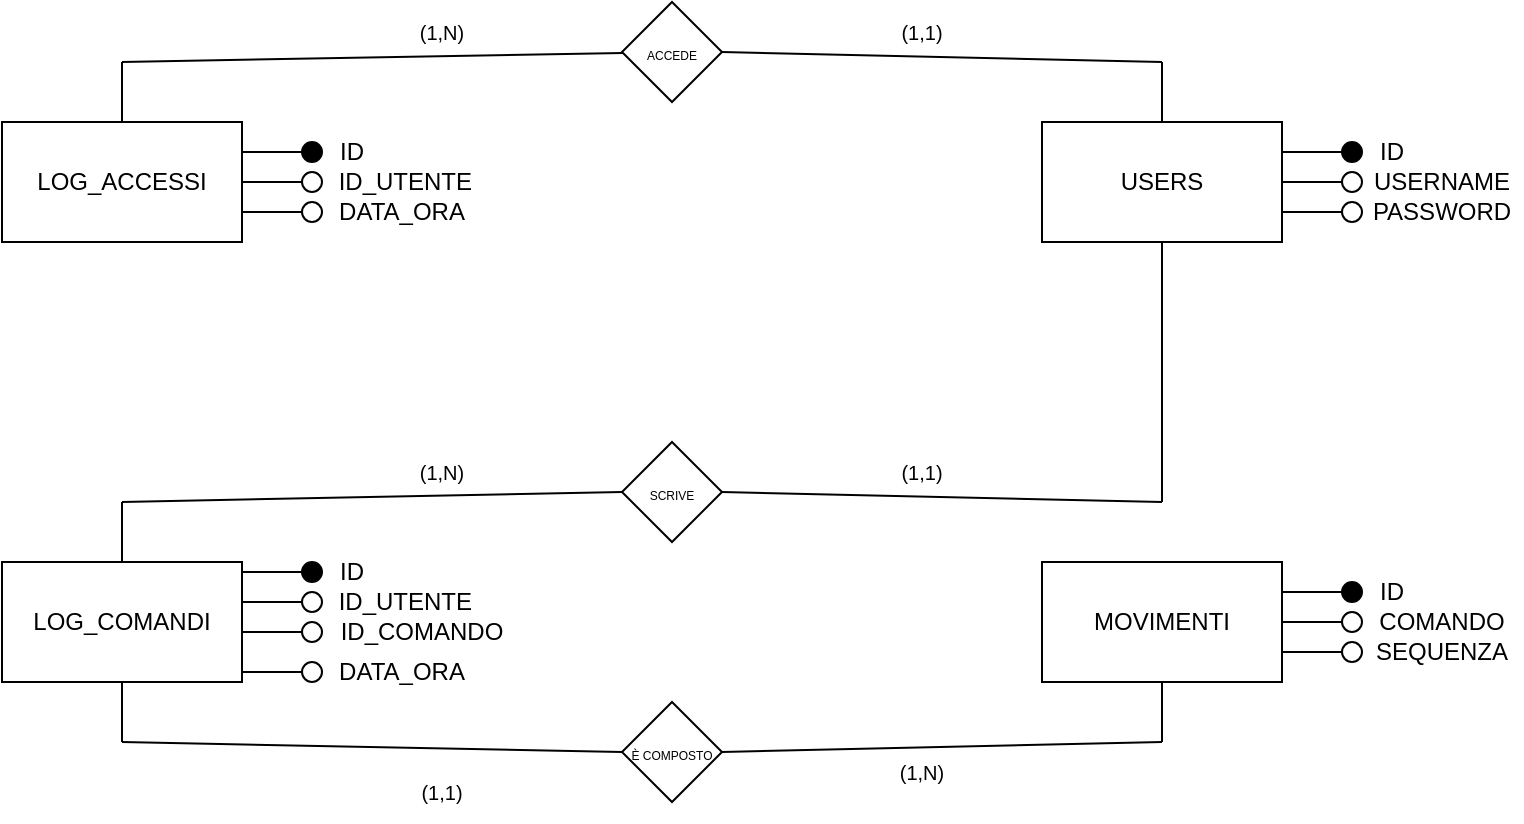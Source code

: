 <mxfile version="16.2.7" type="device"><diagram id="RmU6BUPUffelsP5BaO0E" name="Page-1"><mxGraphModel dx="1422" dy="739" grid="0" gridSize="10" guides="1" tooltips="1" connect="1" arrows="1" fold="1" page="1" pageScale="1" pageWidth="827" pageHeight="1169" math="0" shadow="0"><root><mxCell id="0"/><mxCell id="1" parent="0"/><mxCell id="_Wyx9oSVBJZGC4UetRyl-4" value="MOVIMENTI" style="rounded=0;whiteSpace=wrap;html=1;" vertex="1" parent="1"><mxGeometry x="560" y="340" width="120" height="60" as="geometry"/></mxCell><mxCell id="_Wyx9oSVBJZGC4UetRyl-5" value="" style="endArrow=none;html=1;rounded=0;exitX=1;exitY=0.75;exitDx=0;exitDy=0;" edge="1" parent="1" source="_Wyx9oSVBJZGC4UetRyl-4"><mxGeometry width="50" height="50" relative="1" as="geometry"><mxPoint x="540" y="470" as="sourcePoint"/><mxPoint x="710" y="385" as="targetPoint"/></mxGeometry></mxCell><mxCell id="_Wyx9oSVBJZGC4UetRyl-6" value="" style="ellipse;whiteSpace=wrap;html=1;aspect=fixed;" vertex="1" parent="1"><mxGeometry x="710" y="380" width="10" height="10" as="geometry"/></mxCell><mxCell id="_Wyx9oSVBJZGC4UetRyl-11" value="" style="endArrow=none;html=1;rounded=0;exitX=1;exitY=0.5;exitDx=0;exitDy=0;" edge="1" parent="1" source="_Wyx9oSVBJZGC4UetRyl-4"><mxGeometry width="50" height="50" relative="1" as="geometry"><mxPoint x="690" y="395" as="sourcePoint"/><mxPoint x="710" y="370" as="targetPoint"/></mxGeometry></mxCell><mxCell id="_Wyx9oSVBJZGC4UetRyl-12" value="" style="ellipse;whiteSpace=wrap;html=1;aspect=fixed;" vertex="1" parent="1"><mxGeometry x="710" y="365" width="10" height="10" as="geometry"/></mxCell><mxCell id="_Wyx9oSVBJZGC4UetRyl-13" value="" style="endArrow=none;html=1;rounded=0;exitX=1;exitY=0.25;exitDx=0;exitDy=0;" edge="1" parent="1" source="_Wyx9oSVBJZGC4UetRyl-4"><mxGeometry width="50" height="50" relative="1" as="geometry"><mxPoint x="690" y="380" as="sourcePoint"/><mxPoint x="710" y="355" as="targetPoint"/></mxGeometry></mxCell><mxCell id="_Wyx9oSVBJZGC4UetRyl-14" value="" style="ellipse;whiteSpace=wrap;html=1;aspect=fixed;fillColor=#000000;" vertex="1" parent="1"><mxGeometry x="710" y="350" width="10" height="10" as="geometry"/></mxCell><mxCell id="_Wyx9oSVBJZGC4UetRyl-15" value="ID" style="text;html=1;strokeColor=none;fillColor=none;align=center;verticalAlign=middle;whiteSpace=wrap;rounded=0;" vertex="1" parent="1"><mxGeometry x="720" y="350" width="30" height="10" as="geometry"/></mxCell><mxCell id="_Wyx9oSVBJZGC4UetRyl-16" value="COMANDO" style="text;html=1;strokeColor=none;fillColor=none;align=center;verticalAlign=middle;whiteSpace=wrap;rounded=0;" vertex="1" parent="1"><mxGeometry x="720" y="365" width="80" height="10" as="geometry"/></mxCell><mxCell id="_Wyx9oSVBJZGC4UetRyl-17" value="SEQUENZA" style="text;html=1;strokeColor=none;fillColor=none;align=center;verticalAlign=middle;whiteSpace=wrap;rounded=0;" vertex="1" parent="1"><mxGeometry x="720" y="380" width="80" height="10" as="geometry"/></mxCell><mxCell id="_Wyx9oSVBJZGC4UetRyl-28" value="USERS" style="rounded=0;whiteSpace=wrap;html=1;" vertex="1" parent="1"><mxGeometry x="560" y="120" width="120" height="60" as="geometry"/></mxCell><mxCell id="_Wyx9oSVBJZGC4UetRyl-29" value="" style="endArrow=none;html=1;rounded=0;exitX=1;exitY=0.75;exitDx=0;exitDy=0;" edge="1" parent="1" source="_Wyx9oSVBJZGC4UetRyl-28"><mxGeometry width="50" height="50" relative="1" as="geometry"><mxPoint x="540" y="250" as="sourcePoint"/><mxPoint x="710" y="165" as="targetPoint"/></mxGeometry></mxCell><mxCell id="_Wyx9oSVBJZGC4UetRyl-30" value="" style="ellipse;whiteSpace=wrap;html=1;aspect=fixed;" vertex="1" parent="1"><mxGeometry x="710" y="160" width="10" height="10" as="geometry"/></mxCell><mxCell id="_Wyx9oSVBJZGC4UetRyl-31" value="" style="endArrow=none;html=1;rounded=0;exitX=1;exitY=0.5;exitDx=0;exitDy=0;" edge="1" parent="1" source="_Wyx9oSVBJZGC4UetRyl-28"><mxGeometry width="50" height="50" relative="1" as="geometry"><mxPoint x="690" y="175" as="sourcePoint"/><mxPoint x="710" y="150" as="targetPoint"/></mxGeometry></mxCell><mxCell id="_Wyx9oSVBJZGC4UetRyl-32" value="" style="ellipse;whiteSpace=wrap;html=1;aspect=fixed;" vertex="1" parent="1"><mxGeometry x="710" y="145" width="10" height="10" as="geometry"/></mxCell><mxCell id="_Wyx9oSVBJZGC4UetRyl-33" value="" style="endArrow=none;html=1;rounded=0;exitX=1;exitY=0.25;exitDx=0;exitDy=0;" edge="1" parent="1" source="_Wyx9oSVBJZGC4UetRyl-28"><mxGeometry width="50" height="50" relative="1" as="geometry"><mxPoint x="690" y="160" as="sourcePoint"/><mxPoint x="710" y="135" as="targetPoint"/></mxGeometry></mxCell><mxCell id="_Wyx9oSVBJZGC4UetRyl-34" value="" style="ellipse;whiteSpace=wrap;html=1;aspect=fixed;fillColor=#000000;" vertex="1" parent="1"><mxGeometry x="710" y="130" width="10" height="10" as="geometry"/></mxCell><mxCell id="_Wyx9oSVBJZGC4UetRyl-35" value="ID" style="text;html=1;strokeColor=none;fillColor=none;align=center;verticalAlign=middle;whiteSpace=wrap;rounded=0;" vertex="1" parent="1"><mxGeometry x="720" y="130" width="30" height="10" as="geometry"/></mxCell><mxCell id="_Wyx9oSVBJZGC4UetRyl-36" value="USERNAME" style="text;html=1;strokeColor=none;fillColor=none;align=center;verticalAlign=middle;whiteSpace=wrap;rounded=0;" vertex="1" parent="1"><mxGeometry x="720" y="145" width="80" height="10" as="geometry"/></mxCell><mxCell id="_Wyx9oSVBJZGC4UetRyl-37" value="PASSWORD" style="text;html=1;strokeColor=none;fillColor=none;align=center;verticalAlign=middle;whiteSpace=wrap;rounded=0;" vertex="1" parent="1"><mxGeometry x="720" y="160" width="80" height="10" as="geometry"/></mxCell><mxCell id="_Wyx9oSVBJZGC4UetRyl-38" value="LOG_COMANDI" style="rounded=0;whiteSpace=wrap;html=1;" vertex="1" parent="1"><mxGeometry x="40" y="340" width="120" height="60" as="geometry"/></mxCell><mxCell id="_Wyx9oSVBJZGC4UetRyl-39" value="" style="endArrow=none;html=1;rounded=0;exitX=1;exitY=0.75;exitDx=0;exitDy=0;entryX=0;entryY=0.5;entryDx=0;entryDy=0;" edge="1" parent="1" target="_Wyx9oSVBJZGC4UetRyl-40"><mxGeometry width="50" height="50" relative="1" as="geometry"><mxPoint x="160" y="375" as="sourcePoint"/><mxPoint x="180" y="375" as="targetPoint"/></mxGeometry></mxCell><mxCell id="_Wyx9oSVBJZGC4UetRyl-40" value="" style="ellipse;whiteSpace=wrap;html=1;aspect=fixed;" vertex="1" parent="1"><mxGeometry x="190" y="370" width="10" height="10" as="geometry"/></mxCell><mxCell id="_Wyx9oSVBJZGC4UetRyl-41" value="" style="endArrow=none;html=1;rounded=0;exitX=1;exitY=0.5;exitDx=0;exitDy=0;entryX=0;entryY=0.5;entryDx=0;entryDy=0;" edge="1" parent="1" target="_Wyx9oSVBJZGC4UetRyl-42"><mxGeometry width="50" height="50" relative="1" as="geometry"><mxPoint x="160" y="360" as="sourcePoint"/><mxPoint x="180" y="360" as="targetPoint"/></mxGeometry></mxCell><mxCell id="_Wyx9oSVBJZGC4UetRyl-42" value="" style="ellipse;whiteSpace=wrap;html=1;aspect=fixed;" vertex="1" parent="1"><mxGeometry x="190" y="355" width="10" height="10" as="geometry"/></mxCell><mxCell id="_Wyx9oSVBJZGC4UetRyl-43" value="" style="endArrow=none;html=1;rounded=0;exitX=1;exitY=0.25;exitDx=0;exitDy=0;" edge="1" parent="1"><mxGeometry width="50" height="50" relative="1" as="geometry"><mxPoint x="160" y="345" as="sourcePoint"/><mxPoint x="190" y="345" as="targetPoint"/></mxGeometry></mxCell><mxCell id="_Wyx9oSVBJZGC4UetRyl-44" value="" style="ellipse;whiteSpace=wrap;html=1;aspect=fixed;fillColor=#000000;" vertex="1" parent="1"><mxGeometry x="190" y="340" width="10" height="10" as="geometry"/></mxCell><mxCell id="_Wyx9oSVBJZGC4UetRyl-45" value="ID" style="text;html=1;strokeColor=none;fillColor=none;align=center;verticalAlign=middle;whiteSpace=wrap;rounded=0;" vertex="1" parent="1"><mxGeometry x="200" y="340" width="30" height="10" as="geometry"/></mxCell><mxCell id="_Wyx9oSVBJZGC4UetRyl-46" value="&amp;nbsp;ID_UTENTE" style="text;html=1;strokeColor=none;fillColor=none;align=center;verticalAlign=middle;whiteSpace=wrap;rounded=0;" vertex="1" parent="1"><mxGeometry x="200" y="355" width="80" height="10" as="geometry"/></mxCell><mxCell id="_Wyx9oSVBJZGC4UetRyl-47" value="ID_COMANDO" style="text;html=1;strokeColor=none;fillColor=none;align=center;verticalAlign=middle;whiteSpace=wrap;rounded=0;" vertex="1" parent="1"><mxGeometry x="210" y="370" width="80" height="10" as="geometry"/></mxCell><mxCell id="_Wyx9oSVBJZGC4UetRyl-49" value="" style="endArrow=none;html=1;rounded=0;" edge="1" parent="1"><mxGeometry width="50" height="50" relative="1" as="geometry"><mxPoint x="160" y="395" as="sourcePoint"/><mxPoint x="190" y="395" as="targetPoint"/></mxGeometry></mxCell><mxCell id="_Wyx9oSVBJZGC4UetRyl-50" value="" style="ellipse;whiteSpace=wrap;html=1;aspect=fixed;" vertex="1" parent="1"><mxGeometry x="190" y="390" width="10" height="10" as="geometry"/></mxCell><mxCell id="_Wyx9oSVBJZGC4UetRyl-54" value="DATA_ORA" style="text;html=1;strokeColor=none;fillColor=none;align=center;verticalAlign=middle;whiteSpace=wrap;rounded=0;" vertex="1" parent="1"><mxGeometry x="200" y="390" width="80" height="10" as="geometry"/></mxCell><mxCell id="_Wyx9oSVBJZGC4UetRyl-55" value="LOG_ACCESSI" style="rounded=0;whiteSpace=wrap;html=1;" vertex="1" parent="1"><mxGeometry x="40" y="120" width="120" height="60" as="geometry"/></mxCell><mxCell id="_Wyx9oSVBJZGC4UetRyl-58" value="" style="endArrow=none;html=1;rounded=0;exitX=1;exitY=0.5;exitDx=0;exitDy=0;entryX=0;entryY=0.5;entryDx=0;entryDy=0;" edge="1" parent="1" target="_Wyx9oSVBJZGC4UetRyl-59"><mxGeometry width="50" height="50" relative="1" as="geometry"><mxPoint x="160" y="150" as="sourcePoint"/><mxPoint x="180" y="150" as="targetPoint"/></mxGeometry></mxCell><mxCell id="_Wyx9oSVBJZGC4UetRyl-59" value="" style="ellipse;whiteSpace=wrap;html=1;aspect=fixed;" vertex="1" parent="1"><mxGeometry x="190" y="145" width="10" height="10" as="geometry"/></mxCell><mxCell id="_Wyx9oSVBJZGC4UetRyl-60" value="" style="endArrow=none;html=1;rounded=0;exitX=1;exitY=0.25;exitDx=0;exitDy=0;" edge="1" parent="1"><mxGeometry width="50" height="50" relative="1" as="geometry"><mxPoint x="160" y="135" as="sourcePoint"/><mxPoint x="190" y="135" as="targetPoint"/></mxGeometry></mxCell><mxCell id="_Wyx9oSVBJZGC4UetRyl-61" value="" style="ellipse;whiteSpace=wrap;html=1;aspect=fixed;fillColor=#000000;" vertex="1" parent="1"><mxGeometry x="190" y="130" width="10" height="10" as="geometry"/></mxCell><mxCell id="_Wyx9oSVBJZGC4UetRyl-62" value="ID" style="text;html=1;strokeColor=none;fillColor=none;align=center;verticalAlign=middle;whiteSpace=wrap;rounded=0;" vertex="1" parent="1"><mxGeometry x="200" y="130" width="30" height="10" as="geometry"/></mxCell><mxCell id="_Wyx9oSVBJZGC4UetRyl-63" value="&amp;nbsp;ID_UTENTE" style="text;html=1;strokeColor=none;fillColor=none;align=center;verticalAlign=middle;whiteSpace=wrap;rounded=0;" vertex="1" parent="1"><mxGeometry x="200" y="145" width="80" height="10" as="geometry"/></mxCell><mxCell id="_Wyx9oSVBJZGC4UetRyl-65" value="" style="endArrow=none;html=1;rounded=0;" edge="1" parent="1"><mxGeometry width="50" height="50" relative="1" as="geometry"><mxPoint x="160" y="165" as="sourcePoint"/><mxPoint x="190" y="165" as="targetPoint"/></mxGeometry></mxCell><mxCell id="_Wyx9oSVBJZGC4UetRyl-66" value="" style="ellipse;whiteSpace=wrap;html=1;aspect=fixed;" vertex="1" parent="1"><mxGeometry x="190" y="160" width="10" height="10" as="geometry"/></mxCell><mxCell id="_Wyx9oSVBJZGC4UetRyl-67" value="DATA_ORA" style="text;html=1;strokeColor=none;fillColor=none;align=center;verticalAlign=middle;whiteSpace=wrap;rounded=0;" vertex="1" parent="1"><mxGeometry x="200" y="160" width="80" height="10" as="geometry"/></mxCell><mxCell id="_Wyx9oSVBJZGC4UetRyl-69" value="&lt;font style=&quot;font-size: 6px&quot;&gt;ACCEDE&lt;/font&gt;" style="rhombus;whiteSpace=wrap;html=1;fillColor=#FFFFFF;" vertex="1" parent="1"><mxGeometry x="350" y="60" width="50" height="50" as="geometry"/></mxCell><mxCell id="_Wyx9oSVBJZGC4UetRyl-71" value="&lt;font style=&quot;font-size: 6px&quot;&gt;È COMPOSTO&lt;br&gt;&lt;/font&gt;" style="rhombus;whiteSpace=wrap;html=1;fillColor=#FFFFFF;" vertex="1" parent="1"><mxGeometry x="350" y="410" width="50" height="50" as="geometry"/></mxCell><mxCell id="_Wyx9oSVBJZGC4UetRyl-72" value="&lt;font style=&quot;font-size: 6px&quot;&gt;SCRIVE&lt;br&gt;&lt;/font&gt;" style="rhombus;whiteSpace=wrap;html=1;fillColor=#FFFFFF;" vertex="1" parent="1"><mxGeometry x="350" y="280" width="50" height="50" as="geometry"/></mxCell><mxCell id="_Wyx9oSVBJZGC4UetRyl-73" value="" style="endArrow=none;html=1;rounded=0;exitX=1;exitY=0.5;exitDx=0;exitDy=0;strokeColor=default;" edge="1" parent="1" source="_Wyx9oSVBJZGC4UetRyl-69"><mxGeometry width="50" height="50" relative="1" as="geometry"><mxPoint x="320" y="300" as="sourcePoint"/><mxPoint x="620" y="90" as="targetPoint"/></mxGeometry></mxCell><mxCell id="_Wyx9oSVBJZGC4UetRyl-76" value="" style="endArrow=none;html=1;rounded=0;fontSize=6;strokeColor=default;entryX=0.5;entryY=0;entryDx=0;entryDy=0;" edge="1" parent="1" target="_Wyx9oSVBJZGC4UetRyl-28"><mxGeometry width="50" height="50" relative="1" as="geometry"><mxPoint x="620" y="90" as="sourcePoint"/><mxPoint x="370" y="170" as="targetPoint"/></mxGeometry></mxCell><mxCell id="_Wyx9oSVBJZGC4UetRyl-77" value="" style="endArrow=none;html=1;rounded=0;fontSize=6;strokeColor=default;exitX=0.5;exitY=0;exitDx=0;exitDy=0;" edge="1" parent="1" source="_Wyx9oSVBJZGC4UetRyl-55"><mxGeometry width="50" height="50" relative="1" as="geometry"><mxPoint x="320" y="220" as="sourcePoint"/><mxPoint x="100" y="90" as="targetPoint"/></mxGeometry></mxCell><mxCell id="_Wyx9oSVBJZGC4UetRyl-78" value="" style="endArrow=none;html=1;rounded=0;fontSize=6;strokeColor=default;" edge="1" parent="1" target="_Wyx9oSVBJZGC4UetRyl-69"><mxGeometry width="50" height="50" relative="1" as="geometry"><mxPoint x="100" y="90" as="sourcePoint"/><mxPoint x="370" y="170" as="targetPoint"/></mxGeometry></mxCell><mxCell id="_Wyx9oSVBJZGC4UetRyl-80" value="" style="endArrow=none;html=1;rounded=0;fontSize=6;strokeColor=default;exitX=0.5;exitY=0;exitDx=0;exitDy=0;" edge="1" parent="1" source="_Wyx9oSVBJZGC4UetRyl-38"><mxGeometry width="50" height="50" relative="1" as="geometry"><mxPoint x="310" y="300" as="sourcePoint"/><mxPoint x="100" y="310" as="targetPoint"/></mxGeometry></mxCell><mxCell id="_Wyx9oSVBJZGC4UetRyl-81" value="" style="endArrow=none;html=1;rounded=0;fontSize=6;strokeColor=default;entryX=0;entryY=0.5;entryDx=0;entryDy=0;" edge="1" parent="1" target="_Wyx9oSVBJZGC4UetRyl-72"><mxGeometry width="50" height="50" relative="1" as="geometry"><mxPoint x="100" y="310" as="sourcePoint"/><mxPoint x="360" y="250" as="targetPoint"/></mxGeometry></mxCell><mxCell id="_Wyx9oSVBJZGC4UetRyl-82" value="" style="endArrow=none;html=1;rounded=0;fontSize=6;strokeColor=default;exitX=0.5;exitY=1;exitDx=0;exitDy=0;" edge="1" parent="1" source="_Wyx9oSVBJZGC4UetRyl-28"><mxGeometry width="50" height="50" relative="1" as="geometry"><mxPoint x="310" y="300" as="sourcePoint"/><mxPoint x="620" y="310" as="targetPoint"/></mxGeometry></mxCell><mxCell id="_Wyx9oSVBJZGC4UetRyl-83" value="" style="endArrow=none;html=1;rounded=0;fontSize=6;strokeColor=default;exitX=1;exitY=0.5;exitDx=0;exitDy=0;" edge="1" parent="1" source="_Wyx9oSVBJZGC4UetRyl-72"><mxGeometry width="50" height="50" relative="1" as="geometry"><mxPoint x="310" y="300" as="sourcePoint"/><mxPoint x="620" y="310" as="targetPoint"/></mxGeometry></mxCell><mxCell id="_Wyx9oSVBJZGC4UetRyl-84" value="" style="endArrow=none;html=1;rounded=0;fontSize=6;strokeColor=default;entryX=0.5;entryY=1;entryDx=0;entryDy=0;" edge="1" parent="1" target="_Wyx9oSVBJZGC4UetRyl-4"><mxGeometry width="50" height="50" relative="1" as="geometry"><mxPoint x="620" y="430" as="sourcePoint"/><mxPoint x="410" y="380" as="targetPoint"/></mxGeometry></mxCell><mxCell id="_Wyx9oSVBJZGC4UetRyl-85" value="" style="endArrow=none;html=1;rounded=0;fontSize=6;strokeColor=default;exitX=1;exitY=0.5;exitDx=0;exitDy=0;" edge="1" parent="1" source="_Wyx9oSVBJZGC4UetRyl-71"><mxGeometry width="50" height="50" relative="1" as="geometry"><mxPoint x="360" y="430" as="sourcePoint"/><mxPoint x="620" y="430" as="targetPoint"/></mxGeometry></mxCell><mxCell id="_Wyx9oSVBJZGC4UetRyl-86" value="" style="endArrow=none;html=1;rounded=0;fontSize=6;strokeColor=default;exitX=0.5;exitY=1;exitDx=0;exitDy=0;" edge="1" parent="1" source="_Wyx9oSVBJZGC4UetRyl-38"><mxGeometry width="50" height="50" relative="1" as="geometry"><mxPoint x="360" y="430" as="sourcePoint"/><mxPoint x="100" y="430" as="targetPoint"/></mxGeometry></mxCell><mxCell id="_Wyx9oSVBJZGC4UetRyl-87" value="" style="endArrow=none;html=1;rounded=0;fontSize=6;strokeColor=default;entryX=0;entryY=0.5;entryDx=0;entryDy=0;" edge="1" parent="1" target="_Wyx9oSVBJZGC4UetRyl-71"><mxGeometry width="50" height="50" relative="1" as="geometry"><mxPoint x="100" y="430" as="sourcePoint"/><mxPoint x="410" y="380" as="targetPoint"/></mxGeometry></mxCell><mxCell id="_Wyx9oSVBJZGC4UetRyl-88" value="&lt;font style=&quot;font-size: 10px&quot;&gt;(1,1)&lt;/font&gt;" style="text;html=1;strokeColor=none;fillColor=none;align=center;verticalAlign=middle;whiteSpace=wrap;rounded=0;fontSize=6;" vertex="1" parent="1"><mxGeometry x="470" y="280" width="60" height="30" as="geometry"/></mxCell><mxCell id="_Wyx9oSVBJZGC4UetRyl-89" value="&lt;font style=&quot;font-size: 10px&quot;&gt;(1,N)&lt;/font&gt;" style="text;html=1;strokeColor=none;fillColor=none;align=center;verticalAlign=middle;whiteSpace=wrap;rounded=0;fontSize=6;" vertex="1" parent="1"><mxGeometry x="230" y="280" width="60" height="30" as="geometry"/></mxCell><mxCell id="_Wyx9oSVBJZGC4UetRyl-91" value="&lt;font style=&quot;font-size: 10px&quot;&gt;(1,N)&lt;/font&gt;" style="text;html=1;strokeColor=none;fillColor=none;align=center;verticalAlign=middle;whiteSpace=wrap;rounded=0;fontSize=6;" vertex="1" parent="1"><mxGeometry x="470" y="430" width="60" height="30" as="geometry"/></mxCell><mxCell id="_Wyx9oSVBJZGC4UetRyl-92" value="&lt;font style=&quot;font-size: 10px&quot;&gt;(1,1)&lt;/font&gt;" style="text;html=1;strokeColor=none;fillColor=none;align=center;verticalAlign=middle;whiteSpace=wrap;rounded=0;fontSize=6;" vertex="1" parent="1"><mxGeometry x="230" y="440" width="60" height="30" as="geometry"/></mxCell><mxCell id="_Wyx9oSVBJZGC4UetRyl-93" value="&lt;font style=&quot;font-size: 10px&quot;&gt;(1,N)&lt;/font&gt;" style="text;html=1;strokeColor=none;fillColor=none;align=center;verticalAlign=middle;whiteSpace=wrap;rounded=0;fontSize=6;" vertex="1" parent="1"><mxGeometry x="230" y="60" width="60" height="30" as="geometry"/></mxCell><mxCell id="_Wyx9oSVBJZGC4UetRyl-94" value="&lt;font style=&quot;font-size: 10px&quot;&gt;(1,1)&lt;/font&gt;" style="text;html=1;strokeColor=none;fillColor=none;align=center;verticalAlign=middle;whiteSpace=wrap;rounded=0;fontSize=6;" vertex="1" parent="1"><mxGeometry x="470" y="60" width="60" height="30" as="geometry"/></mxCell></root></mxGraphModel></diagram></mxfile>